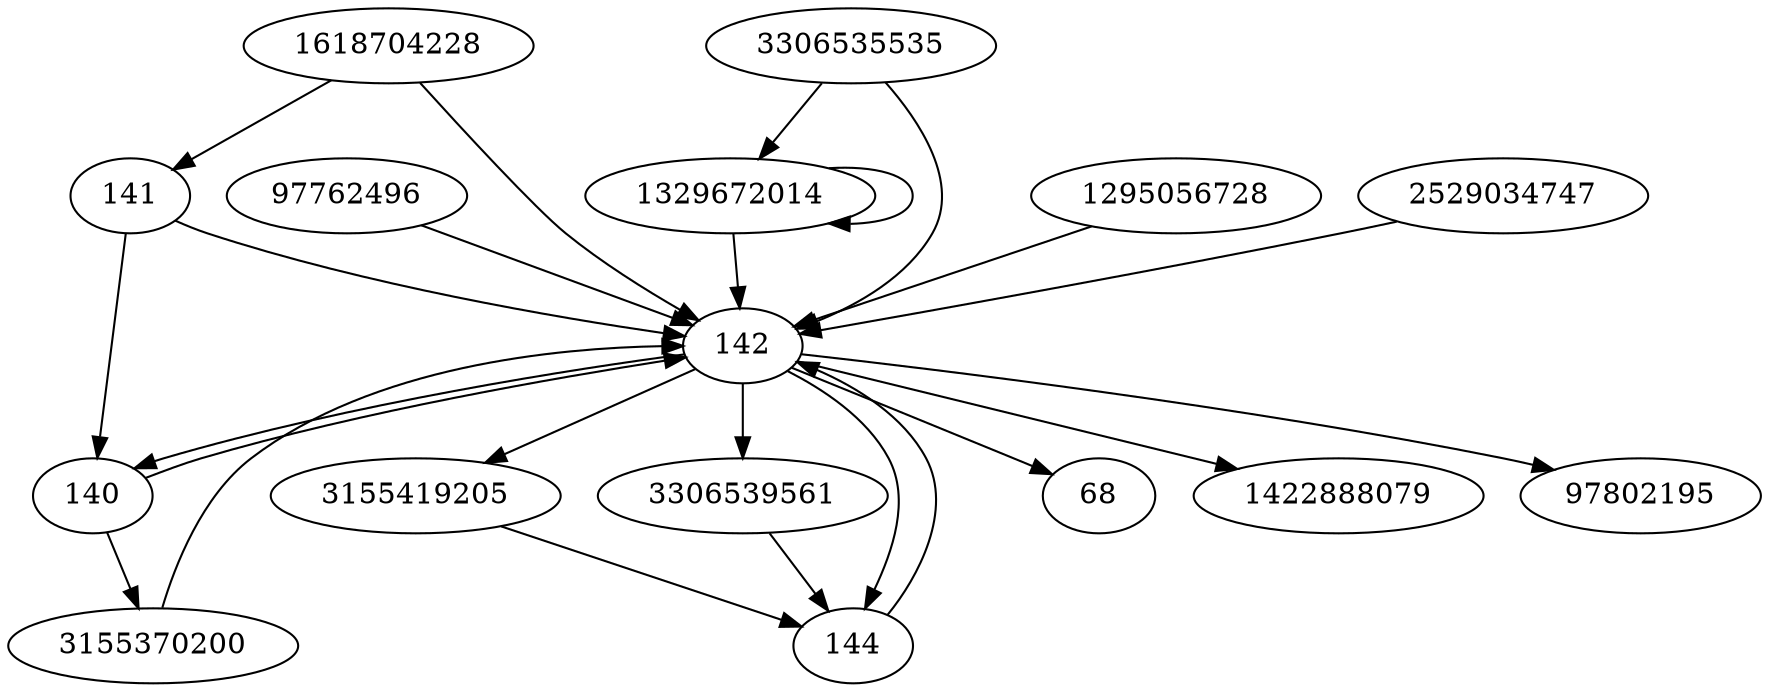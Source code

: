 digraph  {
97762496;
1618704228;
3155419205;
68;
3306539561;
140;
141;
1329672014;
3306535535;
144;
1422888079;
142;
97802195;
1295056728;
2529034747;
3155370200;
97762496 -> 142;
1618704228 -> 141;
1618704228 -> 142;
3155419205 -> 144;
3306539561 -> 144;
140 -> 142;
140 -> 3155370200;
141 -> 140;
141 -> 142;
1329672014 -> 142;
1329672014 -> 1329672014;
3306535535 -> 1329672014;
3306535535 -> 142;
144 -> 142;
142 -> 140;
142 -> 3306539561;
142 -> 1422888079;
142 -> 97802195;
142 -> 144;
142 -> 68;
142 -> 3155419205;
1295056728 -> 142;
2529034747 -> 142;
3155370200 -> 142;
}

